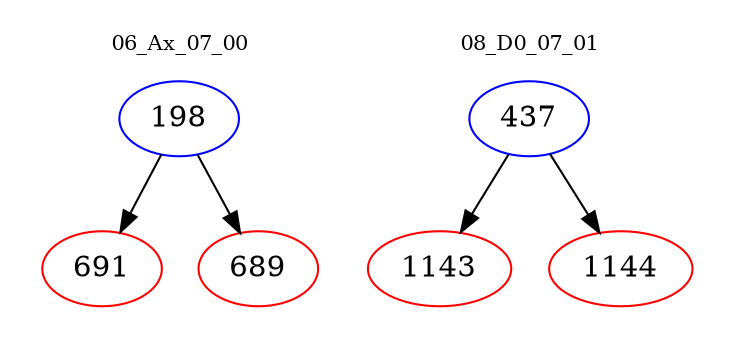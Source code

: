 digraph{
subgraph cluster_0 {
color = white
label = "06_Ax_07_00";
fontsize=10;
T0_198 [label="198", color="blue"]
T0_198 -> T0_691 [color="black"]
T0_691 [label="691", color="red"]
T0_198 -> T0_689 [color="black"]
T0_689 [label="689", color="red"]
}
subgraph cluster_1 {
color = white
label = "08_D0_07_01";
fontsize=10;
T1_437 [label="437", color="blue"]
T1_437 -> T1_1143 [color="black"]
T1_1143 [label="1143", color="red"]
T1_437 -> T1_1144 [color="black"]
T1_1144 [label="1144", color="red"]
}
}
